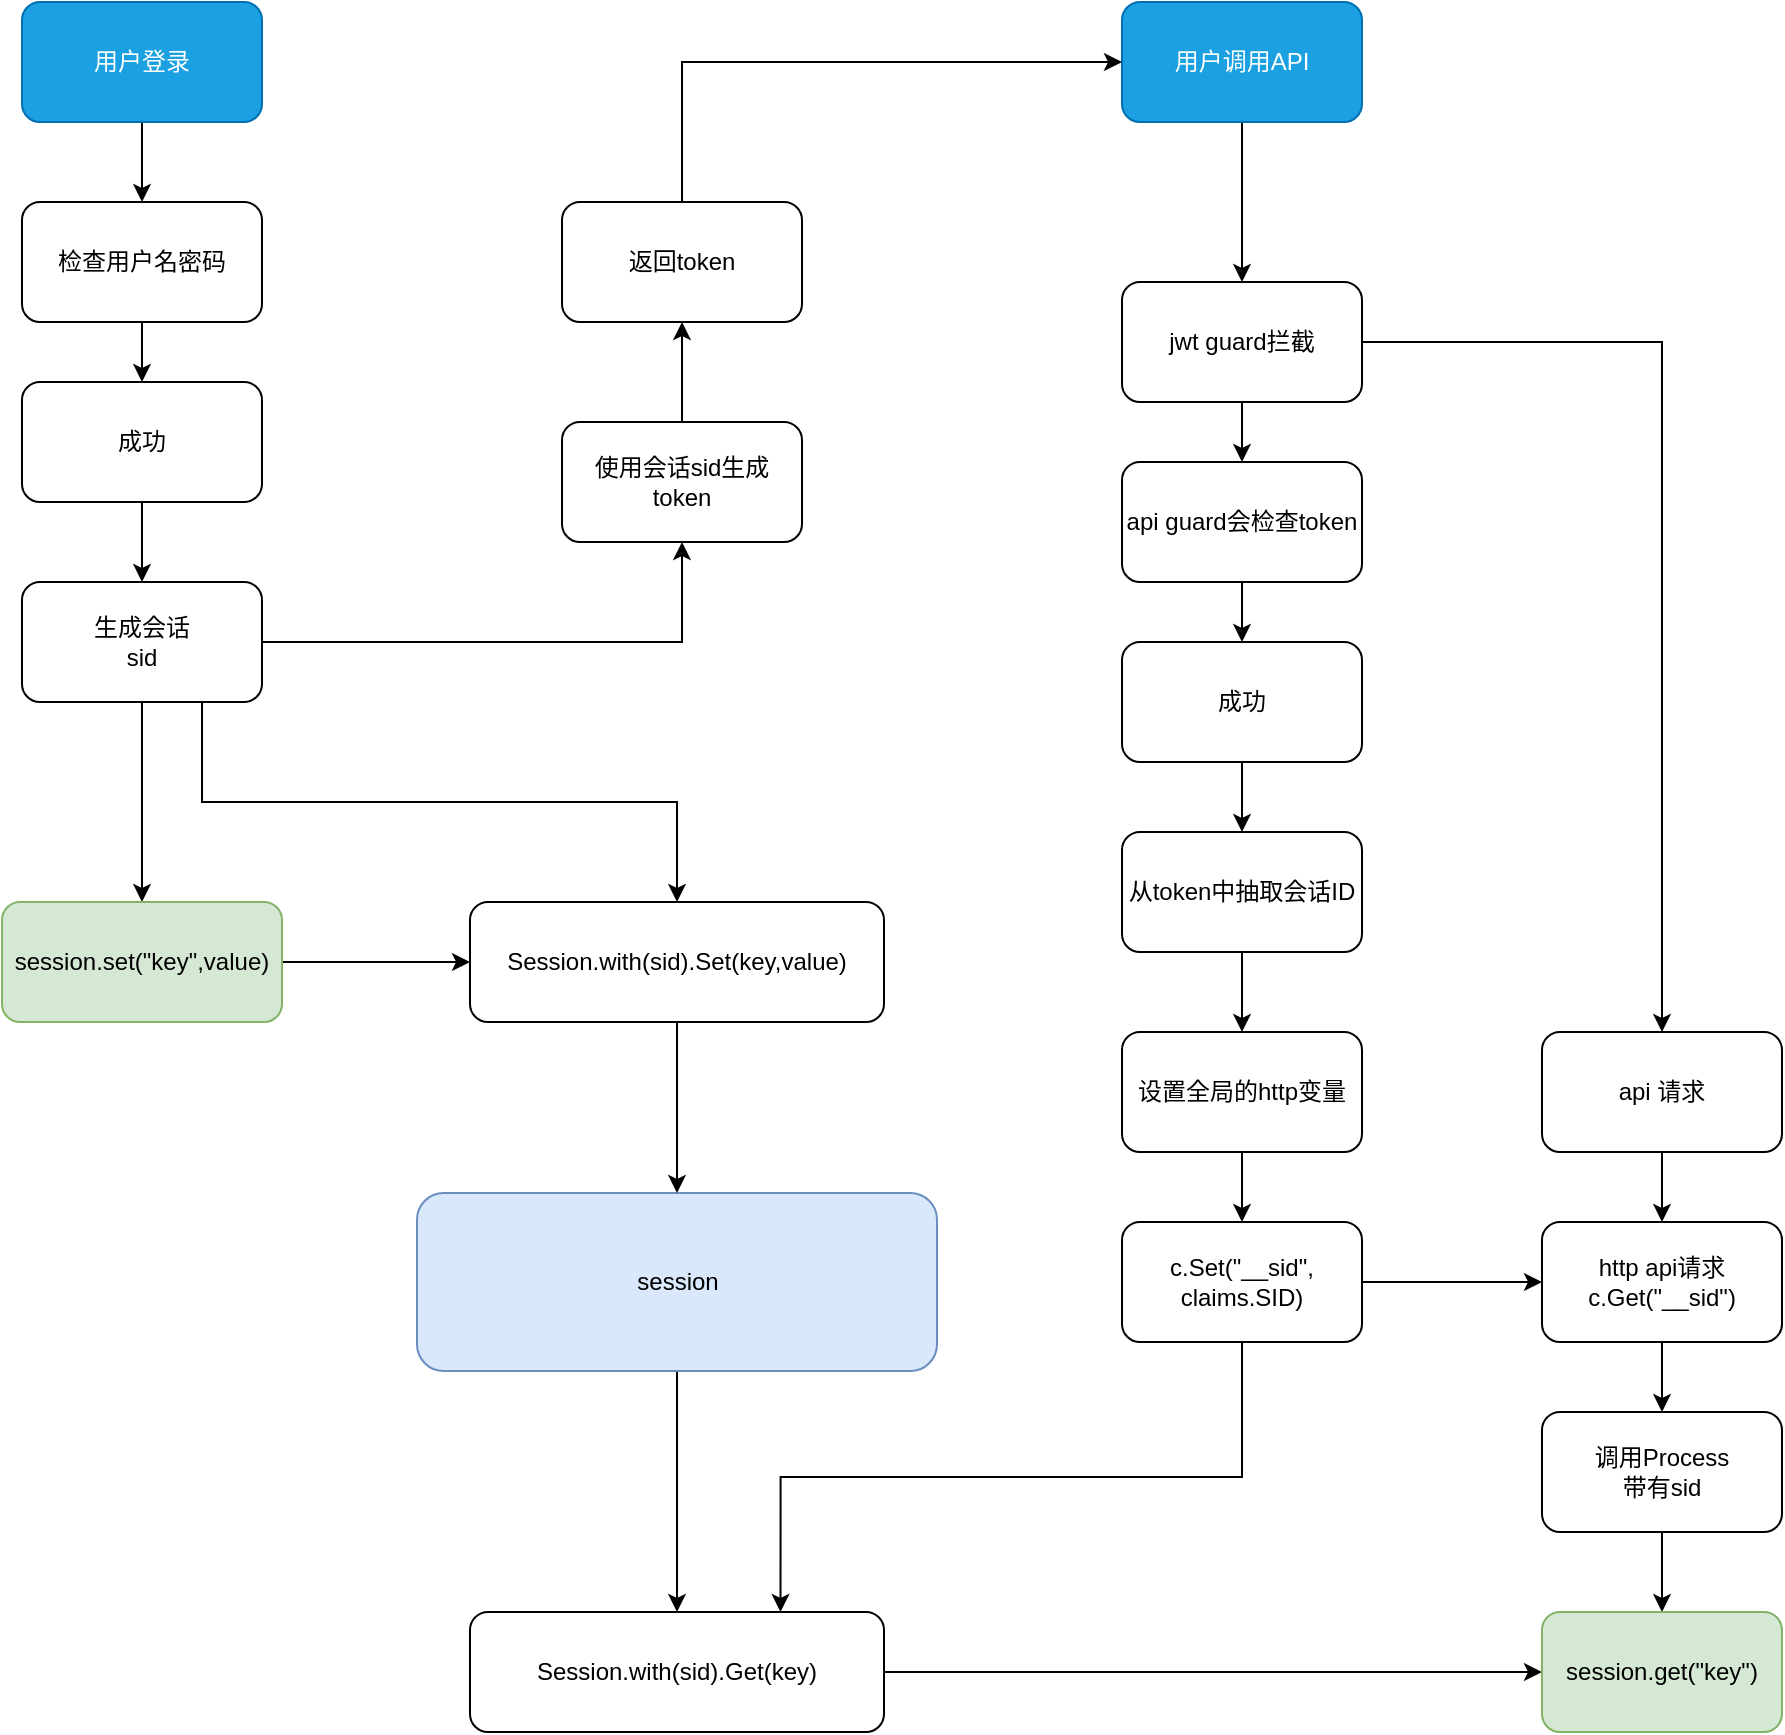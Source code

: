 <mxfile version="20.7.4" type="device" pages="2"><diagram id="BksmLGqeiICLLqK6hG5_" name="用户登录流程会话"><mxGraphModel dx="1548" dy="918" grid="1" gridSize="10" guides="1" tooltips="1" connect="1" arrows="1" fold="1" page="1" pageScale="1" pageWidth="827" pageHeight="1169" math="0" shadow="0"><root><mxCell id="0"/><mxCell id="1" parent="0"/><mxCell id="QrSG_JWBr3OzgHAiwAHR-32" style="edgeStyle=orthogonalEdgeStyle;rounded=0;orthogonalLoop=1;jettySize=auto;html=1;" parent="1" source="QrSG_JWBr3OzgHAiwAHR-23" target="QrSG_JWBr3OzgHAiwAHR-31" edge="1"><mxGeometry relative="1" as="geometry"/></mxCell><mxCell id="QrSG_JWBr3OzgHAiwAHR-23" value="session" style="rounded=1;whiteSpace=wrap;html=1;fillColor=#dae8fc;strokeColor=#6c8ebf;" parent="1" vertex="1"><mxGeometry x="387.5" y="615.5" width="260" height="89" as="geometry"/></mxCell><mxCell id="QrSG_JWBr3OzgHAiwAHR-3" value="" style="edgeStyle=orthogonalEdgeStyle;rounded=0;orthogonalLoop=1;jettySize=auto;html=1;" parent="1" source="QrSG_JWBr3OzgHAiwAHR-1" target="QrSG_JWBr3OzgHAiwAHR-2" edge="1"><mxGeometry relative="1" as="geometry"/></mxCell><mxCell id="QrSG_JWBr3OzgHAiwAHR-1" value="用户登录" style="rounded=1;whiteSpace=wrap;html=1;fillColor=#1ba1e2;fontColor=#ffffff;strokeColor=#006EAF;" parent="1" vertex="1"><mxGeometry x="190" y="20" width="120" height="60" as="geometry"/></mxCell><mxCell id="QrSG_JWBr3OzgHAiwAHR-5" value="" style="edgeStyle=orthogonalEdgeStyle;rounded=0;orthogonalLoop=1;jettySize=auto;html=1;" parent="1" source="QrSG_JWBr3OzgHAiwAHR-2" target="QrSG_JWBr3OzgHAiwAHR-4" edge="1"><mxGeometry relative="1" as="geometry"/></mxCell><mxCell id="QrSG_JWBr3OzgHAiwAHR-2" value="检查用户名密码" style="whiteSpace=wrap;html=1;rounded=1;" parent="1" vertex="1"><mxGeometry x="190" y="120" width="120" height="60" as="geometry"/></mxCell><mxCell id="QrSG_JWBr3OzgHAiwAHR-7" value="" style="edgeStyle=orthogonalEdgeStyle;rounded=0;orthogonalLoop=1;jettySize=auto;html=1;" parent="1" source="QrSG_JWBr3OzgHAiwAHR-4" target="QrSG_JWBr3OzgHAiwAHR-6" edge="1"><mxGeometry relative="1" as="geometry"/></mxCell><mxCell id="QrSG_JWBr3OzgHAiwAHR-4" value="成功" style="whiteSpace=wrap;html=1;rounded=1;" parent="1" vertex="1"><mxGeometry x="190" y="210" width="120" height="60" as="geometry"/></mxCell><mxCell id="QrSG_JWBr3OzgHAiwAHR-9" value="" style="edgeStyle=orthogonalEdgeStyle;rounded=0;orthogonalLoop=1;jettySize=auto;html=1;" parent="1" source="QrSG_JWBr3OzgHAiwAHR-6" target="QrSG_JWBr3OzgHAiwAHR-8" edge="1"><mxGeometry relative="1" as="geometry"/></mxCell><mxCell id="QrSG_JWBr3OzgHAiwAHR-62" style="edgeStyle=orthogonalEdgeStyle;rounded=0;orthogonalLoop=1;jettySize=auto;html=1;exitX=0.5;exitY=1;exitDx=0;exitDy=0;" parent="1" source="QrSG_JWBr3OzgHAiwAHR-6" target="QrSG_JWBr3OzgHAiwAHR-59" edge="1"><mxGeometry relative="1" as="geometry"/></mxCell><mxCell id="QrSG_JWBr3OzgHAiwAHR-64" style="edgeStyle=orthogonalEdgeStyle;rounded=0;orthogonalLoop=1;jettySize=auto;html=1;exitX=0.75;exitY=1;exitDx=0;exitDy=0;" parent="1" source="QrSG_JWBr3OzgHAiwAHR-6" target="QrSG_JWBr3OzgHAiwAHR-60" edge="1"><mxGeometry relative="1" as="geometry"/></mxCell><mxCell id="QrSG_JWBr3OzgHAiwAHR-6" value="生成会话&lt;br&gt;sid" style="whiteSpace=wrap;html=1;rounded=1;" parent="1" vertex="1"><mxGeometry x="190" y="310" width="120" height="60" as="geometry"/></mxCell><mxCell id="QrSG_JWBr3OzgHAiwAHR-17" style="edgeStyle=orthogonalEdgeStyle;rounded=0;orthogonalLoop=1;jettySize=auto;html=1;entryX=0.5;entryY=1;entryDx=0;entryDy=0;" parent="1" source="QrSG_JWBr3OzgHAiwAHR-8" target="QrSG_JWBr3OzgHAiwAHR-16" edge="1"><mxGeometry relative="1" as="geometry"/></mxCell><mxCell id="QrSG_JWBr3OzgHAiwAHR-8" value="使用会话sid生成 token" style="whiteSpace=wrap;html=1;rounded=1;" parent="1" vertex="1"><mxGeometry x="460" y="230" width="120" height="60" as="geometry"/></mxCell><mxCell id="QrSG_JWBr3OzgHAiwAHR-52" style="edgeStyle=orthogonalEdgeStyle;rounded=0;orthogonalLoop=1;jettySize=auto;html=1;entryX=0.5;entryY=0;entryDx=0;entryDy=0;" parent="1" source="QrSG_JWBr3OzgHAiwAHR-14" target="QrSG_JWBr3OzgHAiwAHR-51" edge="1"><mxGeometry relative="1" as="geometry"/></mxCell><mxCell id="QrSG_JWBr3OzgHAiwAHR-14" value="用户调用API" style="rounded=1;whiteSpace=wrap;html=1;fillColor=#1ba1e2;fontColor=#ffffff;strokeColor=#006EAF;" parent="1" vertex="1"><mxGeometry x="740" y="20" width="120" height="60" as="geometry"/></mxCell><mxCell id="QrSG_JWBr3OzgHAiwAHR-19" style="edgeStyle=orthogonalEdgeStyle;rounded=0;orthogonalLoop=1;jettySize=auto;html=1;exitX=0.5;exitY=0;exitDx=0;exitDy=0;entryX=0;entryY=0.5;entryDx=0;entryDy=0;" parent="1" source="QrSG_JWBr3OzgHAiwAHR-16" target="QrSG_JWBr3OzgHAiwAHR-14" edge="1"><mxGeometry relative="1" as="geometry"/></mxCell><mxCell id="QrSG_JWBr3OzgHAiwAHR-16" value="返回token" style="rounded=1;whiteSpace=wrap;html=1;" parent="1" vertex="1"><mxGeometry x="460" y="120" width="120" height="60" as="geometry"/></mxCell><mxCell id="QrSG_JWBr3OzgHAiwAHR-27" style="edgeStyle=orthogonalEdgeStyle;rounded=0;orthogonalLoop=1;jettySize=auto;html=1;exitX=0.5;exitY=1;exitDx=0;exitDy=0;entryX=0.5;entryY=0;entryDx=0;entryDy=0;" parent="1" source="QrSG_JWBr3OzgHAiwAHR-18" target="QrSG_JWBr3OzgHAiwAHR-26" edge="1"><mxGeometry relative="1" as="geometry"/></mxCell><mxCell id="QrSG_JWBr3OzgHAiwAHR-18" value="api guard会检查token" style="rounded=1;whiteSpace=wrap;html=1;" parent="1" vertex="1"><mxGeometry x="740" y="250" width="120" height="60" as="geometry"/></mxCell><mxCell id="QrSG_JWBr3OzgHAiwAHR-41" style="edgeStyle=orthogonalEdgeStyle;rounded=0;orthogonalLoop=1;jettySize=auto;html=1;" parent="1" source="QrSG_JWBr3OzgHAiwAHR-21" target="QrSG_JWBr3OzgHAiwAHR-39" edge="1"><mxGeometry relative="1" as="geometry"/></mxCell><mxCell id="QrSG_JWBr3OzgHAiwAHR-21" value="从token中抽取会话ID" style="whiteSpace=wrap;html=1;rounded=1;" parent="1" vertex="1"><mxGeometry x="740" y="435" width="120" height="60" as="geometry"/></mxCell><mxCell id="QrSG_JWBr3OzgHAiwAHR-28" style="edgeStyle=orthogonalEdgeStyle;rounded=0;orthogonalLoop=1;jettySize=auto;html=1;exitX=0.5;exitY=1;exitDx=0;exitDy=0;" parent="1" source="QrSG_JWBr3OzgHAiwAHR-26" target="QrSG_JWBr3OzgHAiwAHR-21" edge="1"><mxGeometry relative="1" as="geometry"/></mxCell><mxCell id="QrSG_JWBr3OzgHAiwAHR-26" value="成功" style="whiteSpace=wrap;html=1;rounded=1;" parent="1" vertex="1"><mxGeometry x="740" y="340" width="120" height="60" as="geometry"/></mxCell><mxCell id="QrSG_JWBr3OzgHAiwAHR-58" style="edgeStyle=orthogonalEdgeStyle;rounded=0;orthogonalLoop=1;jettySize=auto;html=1;exitX=1;exitY=0.5;exitDx=0;exitDy=0;" parent="1" source="QrSG_JWBr3OzgHAiwAHR-31" target="QrSG_JWBr3OzgHAiwAHR-49" edge="1"><mxGeometry relative="1" as="geometry"/></mxCell><mxCell id="QrSG_JWBr3OzgHAiwAHR-31" value="Session.with(sid).Get(key)" style="rounded=1;whiteSpace=wrap;html=1;" parent="1" vertex="1"><mxGeometry x="414" y="825" width="207" height="60" as="geometry"/></mxCell><mxCell id="QrSG_JWBr3OzgHAiwAHR-57" style="edgeStyle=orthogonalEdgeStyle;rounded=0;orthogonalLoop=1;jettySize=auto;html=1;exitX=1;exitY=0.5;exitDx=0;exitDy=0;" parent="1" source="QrSG_JWBr3OzgHAiwAHR-37" target="QrSG_JWBr3OzgHAiwAHR-45" edge="1"><mxGeometry relative="1" as="geometry"/></mxCell><mxCell id="QrSG_JWBr3OzgHAiwAHR-65" style="edgeStyle=orthogonalEdgeStyle;rounded=0;orthogonalLoop=1;jettySize=auto;html=1;exitX=0.5;exitY=1;exitDx=0;exitDy=0;entryX=0.75;entryY=0;entryDx=0;entryDy=0;" parent="1" source="QrSG_JWBr3OzgHAiwAHR-37" target="QrSG_JWBr3OzgHAiwAHR-31" edge="1"><mxGeometry relative="1" as="geometry"/></mxCell><mxCell id="QrSG_JWBr3OzgHAiwAHR-37" value="c.Set(&quot;__sid&quot;, claims.SID)" style="whiteSpace=wrap;html=1;rounded=1;" parent="1" vertex="1"><mxGeometry x="740" y="630" width="120" height="60" as="geometry"/></mxCell><mxCell id="QrSG_JWBr3OzgHAiwAHR-43" style="edgeStyle=orthogonalEdgeStyle;rounded=0;orthogonalLoop=1;jettySize=auto;html=1;exitX=0.5;exitY=1;exitDx=0;exitDy=0;" parent="1" source="QrSG_JWBr3OzgHAiwAHR-39" target="QrSG_JWBr3OzgHAiwAHR-37" edge="1"><mxGeometry relative="1" as="geometry"/></mxCell><mxCell id="QrSG_JWBr3OzgHAiwAHR-39" value="设置全局的http变量" style="rounded=1;whiteSpace=wrap;html=1;" parent="1" vertex="1"><mxGeometry x="740" y="535" width="120" height="60" as="geometry"/></mxCell><mxCell id="QrSG_JWBr3OzgHAiwAHR-48" value="" style="edgeStyle=orthogonalEdgeStyle;rounded=0;orthogonalLoop=1;jettySize=auto;html=1;" parent="1" source="QrSG_JWBr3OzgHAiwAHR-45" target="QrSG_JWBr3OzgHAiwAHR-47" edge="1"><mxGeometry relative="1" as="geometry"/></mxCell><mxCell id="QrSG_JWBr3OzgHAiwAHR-45" value="http api请求c.Get(&quot;__sid&quot;)" style="whiteSpace=wrap;html=1;rounded=1;" parent="1" vertex="1"><mxGeometry x="950" y="630" width="120" height="60" as="geometry"/></mxCell><mxCell id="QrSG_JWBr3OzgHAiwAHR-50" value="" style="edgeStyle=orthogonalEdgeStyle;rounded=0;orthogonalLoop=1;jettySize=auto;html=1;" parent="1" source="QrSG_JWBr3OzgHAiwAHR-47" target="QrSG_JWBr3OzgHAiwAHR-49" edge="1"><mxGeometry relative="1" as="geometry"/></mxCell><mxCell id="QrSG_JWBr3OzgHAiwAHR-47" value="调用Process&lt;br&gt;带有sid" style="whiteSpace=wrap;html=1;rounded=1;" parent="1" vertex="1"><mxGeometry x="950" y="725" width="120" height="60" as="geometry"/></mxCell><mxCell id="QrSG_JWBr3OzgHAiwAHR-49" value="session.get(&quot;key&quot;)" style="whiteSpace=wrap;html=1;rounded=1;fillColor=#d5e8d4;strokeColor=#82b366;" parent="1" vertex="1"><mxGeometry x="950" y="825" width="120" height="60" as="geometry"/></mxCell><mxCell id="QrSG_JWBr3OzgHAiwAHR-56" style="edgeStyle=orthogonalEdgeStyle;rounded=0;orthogonalLoop=1;jettySize=auto;html=1;exitX=1;exitY=0.5;exitDx=0;exitDy=0;" parent="1" source="QrSG_JWBr3OzgHAiwAHR-51" target="QrSG_JWBr3OzgHAiwAHR-53" edge="1"><mxGeometry relative="1" as="geometry"/></mxCell><mxCell id="QrSG_JWBr3OzgHAiwAHR-66" style="edgeStyle=orthogonalEdgeStyle;rounded=0;orthogonalLoop=1;jettySize=auto;html=1;exitX=0.5;exitY=1;exitDx=0;exitDy=0;entryX=0.5;entryY=0;entryDx=0;entryDy=0;" parent="1" source="QrSG_JWBr3OzgHAiwAHR-51" target="QrSG_JWBr3OzgHAiwAHR-18" edge="1"><mxGeometry relative="1" as="geometry"/></mxCell><mxCell id="QrSG_JWBr3OzgHAiwAHR-51" value="jwt guard拦截" style="rounded=1;whiteSpace=wrap;html=1;" parent="1" vertex="1"><mxGeometry x="740" y="160" width="120" height="60" as="geometry"/></mxCell><mxCell id="QrSG_JWBr3OzgHAiwAHR-54" style="edgeStyle=orthogonalEdgeStyle;rounded=0;orthogonalLoop=1;jettySize=auto;html=1;exitX=0.5;exitY=1;exitDx=0;exitDy=0;" parent="1" source="QrSG_JWBr3OzgHAiwAHR-53" target="QrSG_JWBr3OzgHAiwAHR-45" edge="1"><mxGeometry relative="1" as="geometry"><mxPoint x="1010" y="535" as="targetPoint"/></mxGeometry></mxCell><mxCell id="QrSG_JWBr3OzgHAiwAHR-53" value="api 请求" style="rounded=1;whiteSpace=wrap;html=1;" parent="1" vertex="1"><mxGeometry x="950" y="535" width="120" height="60" as="geometry"/></mxCell><mxCell id="QrSG_JWBr3OzgHAiwAHR-63" style="edgeStyle=orthogonalEdgeStyle;rounded=0;orthogonalLoop=1;jettySize=auto;html=1;exitX=1;exitY=0.5;exitDx=0;exitDy=0;" parent="1" source="QrSG_JWBr3OzgHAiwAHR-59" target="QrSG_JWBr3OzgHAiwAHR-60" edge="1"><mxGeometry relative="1" as="geometry"/></mxCell><mxCell id="QrSG_JWBr3OzgHAiwAHR-59" value="session.set(&quot;key&quot;,value)" style="rounded=1;whiteSpace=wrap;html=1;fillColor=#d5e8d4;strokeColor=#82b366;" parent="1" vertex="1"><mxGeometry x="180" y="470" width="140" height="60" as="geometry"/></mxCell><mxCell id="QrSG_JWBr3OzgHAiwAHR-61" style="edgeStyle=orthogonalEdgeStyle;rounded=0;orthogonalLoop=1;jettySize=auto;html=1;exitX=0.5;exitY=1;exitDx=0;exitDy=0;" parent="1" source="QrSG_JWBr3OzgHAiwAHR-60" target="QrSG_JWBr3OzgHAiwAHR-23" edge="1"><mxGeometry relative="1" as="geometry"><mxPoint x="473.5" y="580" as="targetPoint"/></mxGeometry></mxCell><mxCell id="QrSG_JWBr3OzgHAiwAHR-60" value="Session.with(sid).Set(key,value)" style="rounded=1;whiteSpace=wrap;html=1;" parent="1" vertex="1"><mxGeometry x="414" y="470" width="207" height="60" as="geometry"/></mxCell></root></mxGraphModel></diagram><diagram id="HFPzYbL8y7Wi-T_tDwKh" name="flow中使用会话"><mxGraphModel dx="1548" dy="918" grid="1" gridSize="10" guides="1" tooltips="1" connect="1" arrows="1" fold="1" page="1" pageScale="1" pageWidth="827" pageHeight="1169" math="0" shadow="0"><root><mxCell id="0"/><mxCell id="1" parent="0"/><mxCell id="gkCRVh7uL9cJts7N3yFk-1" value="" style="edgeStyle=orthogonalEdgeStyle;rounded=0;orthogonalLoop=1;jettySize=auto;html=1;" parent="1" source="gkCRVh7uL9cJts7N3yFk-3" target="gkCRVh7uL9cJts7N3yFk-6" edge="1"><mxGeometry relative="1" as="geometry"/></mxCell><mxCell id="gkCRVh7uL9cJts7N3yFk-2" value="" style="edgeStyle=orthogonalEdgeStyle;rounded=0;orthogonalLoop=1;jettySize=auto;html=1;" parent="1" source="gkCRVh7uL9cJts7N3yFk-3" target="gkCRVh7uL9cJts7N3yFk-8" edge="1"><mxGeometry relative="1" as="geometry"/></mxCell><mxCell id="gkCRVh7uL9cJts7N3yFk-3" value="session.start" style="rounded=1;whiteSpace=wrap;html=1;" parent="1" vertex="1"><mxGeometry x="110" y="175" width="120" height="60" as="geometry"/></mxCell><mxCell id="gkCRVh7uL9cJts7N3yFk-4" style="edgeStyle=orthogonalEdgeStyle;rounded=0;orthogonalLoop=1;jettySize=auto;html=1;exitX=0.5;exitY=1;exitDx=0;exitDy=0;entryX=1;entryY=0.5;entryDx=0;entryDy=0;" parent="1" source="gkCRVh7uL9cJts7N3yFk-6" target="gkCRVh7uL9cJts7N3yFk-8" edge="1"><mxGeometry relative="1" as="geometry"/></mxCell><mxCell id="gkCRVh7uL9cJts7N3yFk-5" style="edgeStyle=orthogonalEdgeStyle;rounded=0;orthogonalLoop=1;jettySize=auto;html=1;exitX=0.5;exitY=1;exitDx=0;exitDy=0;entryX=1;entryY=0.5;entryDx=0;entryDy=0;" parent="1" source="gkCRVh7uL9cJts7N3yFk-6" target="gkCRVh7uL9cJts7N3yFk-9" edge="1"><mxGeometry relative="1" as="geometry"/></mxCell><mxCell id="gkCRVh7uL9cJts7N3yFk-6" value="当使用 Session start 设置SID时&lt;br&gt;整个Flow都使用了同一个sid" style="whiteSpace=wrap;html=1;rounded=1;" parent="1" vertex="1"><mxGeometry x="310" y="175" width="220" height="60" as="geometry"/></mxCell><mxCell id="gkCRVh7uL9cJts7N3yFk-7" value="" style="edgeStyle=orthogonalEdgeStyle;rounded=0;orthogonalLoop=1;jettySize=auto;html=1;" parent="1" source="gkCRVh7uL9cJts7N3yFk-8" target="gkCRVh7uL9cJts7N3yFk-9" edge="1"><mxGeometry relative="1" as="geometry"/></mxCell><mxCell id="gkCRVh7uL9cJts7N3yFk-8" value="session.set" style="rounded=1;whiteSpace=wrap;html=1;" parent="1" vertex="1"><mxGeometry x="110" y="285" width="120" height="60" as="geometry"/></mxCell><mxCell id="gkCRVh7uL9cJts7N3yFk-9" value="session.set" style="whiteSpace=wrap;html=1;rounded=1;" parent="1" vertex="1"><mxGeometry x="110" y="390" width="120" height="60" as="geometry"/></mxCell><mxCell id="gkCRVh7uL9cJts7N3yFk-10" style="edgeStyle=orthogonalEdgeStyle;rounded=0;orthogonalLoop=1;jettySize=auto;html=1;exitX=0.5;exitY=1;exitDx=0;exitDy=0;" parent="1" source="gkCRVh7uL9cJts7N3yFk-11" target="gkCRVh7uL9cJts7N3yFk-3" edge="1"><mxGeometry relative="1" as="geometry"/></mxCell><mxCell id="gkCRVh7uL9cJts7N3yFk-11" value="Flow&lt;br&gt;在flow里使用sesion" style="rounded=1;whiteSpace=wrap;html=1;" parent="1" vertex="1"><mxGeometry x="110" y="60" width="120" height="60" as="geometry"/></mxCell><mxCell id="gkCRVh7uL9cJts7N3yFk-12" value="sid" style="text;html=1;strokeColor=none;fillColor=none;align=center;verticalAlign=middle;whiteSpace=wrap;rounded=0;" parent="1" vertex="1"><mxGeometry x="290" y="280" width="60" height="30" as="geometry"/></mxCell></root></mxGraphModel></diagram></mxfile>